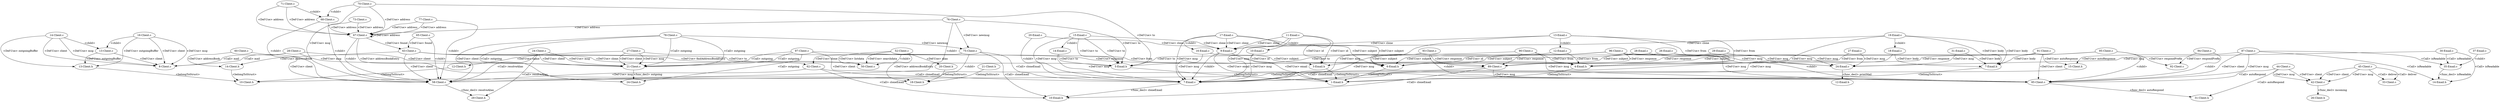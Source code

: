 digraph {
1 [label = "8-Client.c"];
2 [label = "13-Client.c"];
2 -> 1[label="<Def-Use> client"];
3 [label = "14-Client.c"];
3 -> 1[label="<Def-Use> client"];
3 -> 1[label="<Def-Use> msg"];
3 -> 2[label="<child>"];
4 [label = "16-Client.c"];
4 -> 1[label="<Def-Use> client"];
4 -> 2[label="<child>"];
4 -> 1[label="<Def-Use> msg"];
5 [label = "21-Client.c"];
6 [label = "24-Client.c"];
6 -> 5[label="<Def-Use> client"];
6 -> 5[label="<Def-Use> msg"];
7 [label = "27-Client.c"];
7 -> 5[label="<Def-Use> msg"];
7 -> 5[label="<Def-Use> client"];
8 [label = "28-Client.c"];
8 -> 1[label="<Call> mail"];
8 -> 5[label="<Def-Use> client"];
8 -> 5[label="<Def-Use> msg"];
9 [label = "33-Client.c"];
10 [label = "42-Client.c"];
11 [label = "44-Client.c"];
11 -> 10[label="<Def-Use> client"];
11 -> 10[label="<Def-Use> msg"];
12 [label = "45-Client.c"];
12 -> 9[label="<Call> deliver"];
12 -> 10[label="<Def-Use> client"];
12 -> 10[label="<Def-Use> msg"];
13 [label = "50-Client.c"];
14 [label = "52-Client.c"];
14 -> 13[label="<child>"];
14 -> 13[label="<Def-Use> listdata"];
14 -> 13[label="<Def-Use> searchdata"];
15 [label = "58-Client.c"];
16 [label = "60-Client.c"];
16 -> 15[label="<Def-Use> client"];
17 [label = "62-Client.c"];
17 -> 15[label="<Def-Use> msg"];
18 [label = "63-Client.c"];
18 -> 15[label="<Def-Use> client"];
18 -> 13[label="<Def-Use> findAddressBookEntry"];
18 -> 17[label="<Def-Use> clone"];
19 [label = "65-Client.c"];
19 -> 18[label="<Def-Use> found"];
19 -> 15[label="<child>"];
20 [label = "67-Client.c"];
20 -> 15[label="<child>"];
20 -> 18[label="<Def-Use> found"];
20 -> 20[label="<Def-Use> address"];
21 [label = "68-Client.c"];
21 -> 20[label="<Def-Use> address"];
21 -> 15[label="<child>"];
22 [label = "70-Client.c"];
22 -> 15[label="<Def-Use> msg"];
22 -> 20[label="<Def-Use> address"];
22 -> 21[label="<child>"];
23 [label = "71-Client.c"];
23 -> 20[label="<Def-Use> address"];
23 -> 21[label="<child>"];
23 -> 20[label="<Def-Use> address"];
24 [label = "73-Client.c"];
24 -> 20[label="<Def-Use> address"];
24 -> 15[label="<child>"];
25 [label = "75-Client.c"];
25 -> 17[label="<Def-Use> clone"];
25 -> 15[label="<child>"];
26 [label = "76-Client.c"];
26 -> 25[label="<Def-Use> newmsg"];
26 -> 20[label="<Def-Use> address"];
26 -> 15[label="<child>"];
27 [label = "77-Client.c"];
27 -> 20[label="<Def-Use> address"];
27 -> 15[label="<child>"];
27 -> 20[label="<Def-Use> address"];
28 [label = "78-Client.c"];
28 -> 5[label="<Call> outgoing"];
28 -> 15[label="<Def-Use> client"];
28 -> 25[label="<Def-Use> newmsg"];
29 [label = "85-Client.c"];
30 [label = "87-Client.c"];
30 -> 29[label="<Def-Use> client"];
30 -> 29[label="<Def-Use> msg"];
31 [label = "89-Client.c"];
31 -> 29[label="<Def-Use> msg"];
32 [label = "90-Client.c"];
32 -> 31[label="<Def-Use> response"];
32 -> 29[label="<Def-Use> msg"];
33 [label = "91-Client.c"];
33 -> 31[label="<Def-Use> response"];
33 -> 29[label="<Def-Use> client"];
34 [label = "92-Client.c"];
35 [label = "93-Client.c"];
35 -> 31[label="<Def-Use> response"];
35 -> 29[label="<child>"];
36 [label = "94-Client.c"];
36 -> 34[label="<Def-Use> respondPrefix"];
36 -> 29[label="<child>"];
37 [label = "95-Client.c"];
37 -> 31[label="<Def-Use> response"];
37 -> 29[label="<child>"];
37 -> 34[label="<Def-Use> respondPrefix"];
38 [label = "96-Client.c"];
38 -> 31[label="<Def-Use> response"];
38 -> 29[label="<child>"];
38 -> 29[label="<Def-Use> msg"];
39 [label = "97-Client.c"];
39 -> 5[label="<Call> outgoing"];
39 -> 29[label="<Def-Use> client"];
39 -> 31[label="<Def-Use> response"];
40 [label = "10-Client.h"];
41 [label = "12-Client.h"];
42 [label = "13-Client.h"];
43 [label = "14-Client.h"];
44 [label = "15-Client.h"];
41 -> 40[label="<belongToStruct>"];
42 -> 40[label="<belongToStruct>"];
43 -> 40[label="<belongToStruct>"];
44 -> 40[label="<belongToStruct>"];
45 [label = "18-Client.h"];
46 [label = "20-Client.h"];
47 [label = "21-Client.h"];
46 -> 45[label="<belongToStruct>"];
47 -> 45[label="<belongToStruct>"];
48 [label = "24-Client.h"];
49 [label = "26-Client.h"];
50 [label = "29-Client.h"];
51 [label = "31-Client.h"];
52 [label = "7-Email.c"];
53 [label = "9-Email.c"];
53 -> 52[label="<child>"];
54 [label = "10-Email.c"];
54 -> 52[label="<Def-Use> msg"];
55 [label = "11-Email.c"];
55 -> 53[label="<Def-Use> clone"];
55 -> 52[label="<Def-Use> msg"];
55 -> 54[label="<child>"];
56 [label = "12-Email.c"];
56 -> 52[label="<Def-Use> msg"];
57 [label = "13-Email.c"];
57 -> 53[label="<Def-Use> clone"];
57 -> 52[label="<Def-Use> msg"];
57 -> 56[label="<child>"];
58 [label = "14-Email.c"];
58 -> 52[label="<Def-Use> msg"];
59 [label = "15-Email.c"];
59 -> 53[label="<Def-Use> clone"];
59 -> 52[label="<Def-Use> msg"];
59 -> 58[label="<child>"];
60 [label = "16-Email.c"];
60 -> 52[label="<Def-Use> msg"];
61 [label = "17-Email.c"];
61 -> 53[label="<Def-Use> clone"];
61 -> 52[label="<Def-Use> msg"];
61 -> 60[label="<child>"];
62 [label = "18-Email.c"];
62 -> 52[label="<Def-Use> msg"];
63 [label = "19-Email.c"];
63 -> 53[label="<Def-Use> clone"];
63 -> 52[label="<Def-Use> msg"];
63 -> 62[label="<child>"];
64 [label = "20-Email.c"];
64 -> 53[label="<Def-Use> clone"];
64 -> 52[label="<child>"];
65 [label = "24-Email.c"];
66 [label = "26-Email.c"];
66 -> 65[label="<Def-Use> msg"];
67 [label = "27-Email.c"];
67 -> 65[label="<Def-Use> msg"];
68 [label = "28-Email.c"];
68 -> 65[label="<Def-Use> msg"];
69 [label = "29-Email.c"];
69 -> 65[label="<Def-Use> msg"];
70 [label = "30-Email.c"];
70 -> 65[label="<Def-Use> msg"];
71 [label = "31-Email.c"];
71 -> 65[label="<Def-Use> msg"];
72 [label = "35-Email.c"];
73 [label = "37-Email.c"];
73 -> 72[label="<child>"];
74 [label = "1-Email.h"];
75 [label = "3-Email.h"];
76 [label = "4-Email.h"];
77 [label = "5-Email.h"];
78 [label = "6-Email.h"];
79 [label = "7-Email.h"];
78 -> 74[label="<belongToStruct>"];
76 -> 74[label="<belongToStruct>"];
79 -> 74[label="<belongToStruct>"];
77 -> 74[label="<belongToStruct>"];
75 -> 74[label="<belongToStruct>"];
80 [label = "10-Email.h"];
81 [label = "12-Email.h"];
82 [label = "14-Email.h"];
12 -> 9[label="<Call> deliver"];
38 -> 78[label="<Def-Use> subject"];
3 -> 42[label="<Def-Use> outgoingBuffer"];
57 -> 76[label="<Def-Use> from"];
61 -> 78[label="<Def-Use> subject"];
33 -> 79[label="<Def-Use> body"];
63 -> 79[label="<Def-Use> body"];
62 -> 79[label="<Def-Use> body"];
7 -> 76[label="<Def-Use> from"];
56 -> 76[label="<Def-Use> from"];
54 -> 75[label="<Def-Use> id"];
67 -> 76[label="<Def-Use> from"];
30 -> 82[label="<Call> isReadable"];
30 -> 72[label="<Call> isReadable"];
8 -> 1[label="<Call> mail"];
70 -> 82[label="<Call> isReadable"];
70 -> 72[label="<Call> isReadable"];
7 -> 41[label="<Def-Use> name"];
22 -> 77[label="<Def-Use> to"];
61 -> 78[label="<Def-Use> subject"];
59 -> 77[label="<Def-Use> to"];
60 -> 78[label="<Def-Use> subject"];
18 -> 77[label="<Def-Use> to"];
28 -> 5[label="<Call> outgoing"];
28 -> 48[label="<Call> outgoing"];
58 -> 77[label="<Def-Use> to"];
31 -> 52[label="<Call> cloneEmail"];
31 -> 80[label="<Call> cloneEmail"];
32 -> 76[label="<Def-Use> from"];
32 -> 77[label="<Def-Use> to"];
14 -> 46[label="<Def-Use> alias"];
55 -> 75[label="<Def-Use> id"];
16 -> 43[label="<Def-Use> addressBook"];
30 -> 44[label="<Def-Use> autoResponse"];
53 -> 74[label="<Def-Use> email"];
35 -> 78[label="<Def-Use> subject"];
71 -> 79[label="<Def-Use> body"];
63 -> 79[label="<Def-Use> body"];
4 -> 42[label="<Def-Use> outgoingBuffer"];
2 -> 42[label="<Def-Use> outgoingBuffer"];
25 -> 52[label="<Call> cloneEmail"];
25 -> 80[label="<Call> cloneEmail"];
37 -> 78[label="<Def-Use> subject"];
59 -> 77[label="<Def-Use> to"];
57 -> 76[label="<Def-Use> from"];
53 -> 74[label="<Def-Use> email"];
39 -> 5[label="<Call> outgoing"];
39 -> 48[label="<Call> outgoing"];
6 -> 50[label="<Call> resolveAlias"];
6 -> 15[label="<Call> resolveAlias"];
11 -> 51[label="<Call> autoRespond"];
11 -> 29[label="<Call> autoRespond"];
68 -> 77[label="<Def-Use> to"];
18 -> 43[label="<Def-Use> addressBook"];
33 -> 44[label="<Def-Use> autoResponse"];
20 -> 45[label="<Def-Use> addressBookEntry"];
17 -> 52[label="<Call> cloneEmail"];
17 -> 80[label="<Call> cloneEmail"];
55 -> 75[label="<Def-Use> id"];
26 -> 77[label="<Def-Use> to"];
14 -> 45[label="<Def-Use> addressBookEntry"];
69 -> 78[label="<Def-Use> subject"];
66 -> 75[label="<Def-Use> id"];
38 -> 78[label="<Def-Use> subject"];
5 -> 48[label="<func_decl> outgoing"];
10 -> 49[label="<func_decl> incoming"];
15 -> 50[label="<func_decl> resolveAlias"];
29 -> 51[label="<func_decl> autoRespond"];
72 -> 82[label="<func_decl> isReadable"];
65 -> 81[label="<func_decl> printMail"];
52 -> 80[label="<func_decl> cloneEmail"];
}